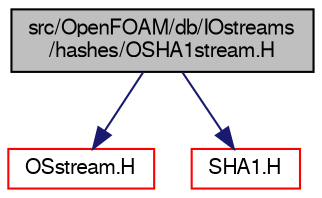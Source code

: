digraph "src/OpenFOAM/db/IOstreams/hashes/OSHA1stream.H"
{
  bgcolor="transparent";
  edge [fontname="FreeSans",fontsize="10",labelfontname="FreeSans",labelfontsize="10"];
  node [fontname="FreeSans",fontsize="10",shape=record];
  Node0 [label="src/OpenFOAM/db/IOstreams\l/hashes/OSHA1stream.H",height=0.2,width=0.4,color="black", fillcolor="grey75", style="filled", fontcolor="black"];
  Node0 -> Node1 [color="midnightblue",fontsize="10",style="solid",fontname="FreeSans"];
  Node1 [label="OSstream.H",height=0.2,width=0.4,color="red",URL="$a09182.html"];
  Node0 -> Node35 [color="midnightblue",fontsize="10",style="solid",fontname="FreeSans"];
  Node35 [label="SHA1.H",height=0.2,width=0.4,color="red",URL="$a12350.html"];
}
